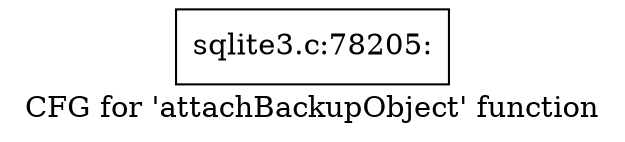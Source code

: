 digraph "CFG for 'attachBackupObject' function" {
	label="CFG for 'attachBackupObject' function";

	Node0x55c0f71f5df0 [shape=record,label="{sqlite3.c:78205:}"];
}
